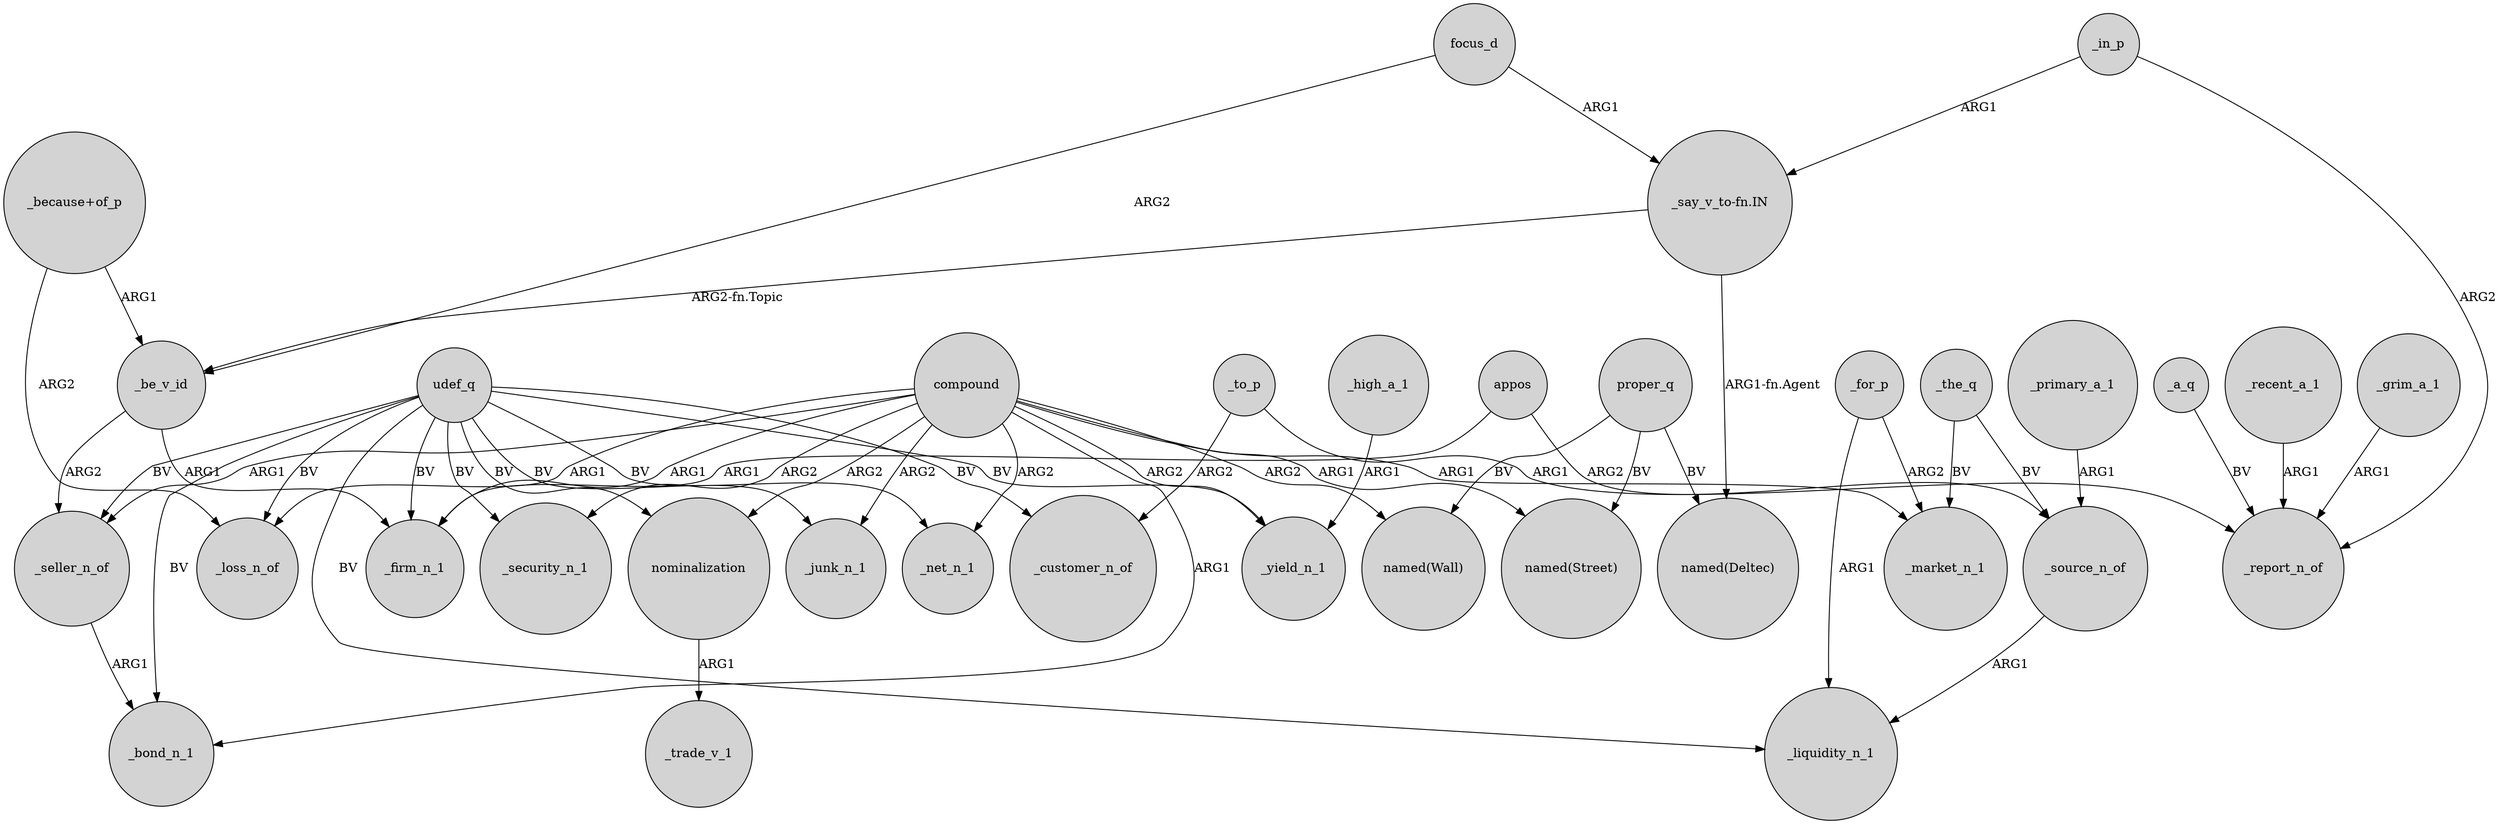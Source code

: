 digraph {
	node [shape=circle style=filled]
	focus_d -> _be_v_id [label=ARG2]
	appos -> _firm_n_1 [label=ARG1]
	_a_q -> _report_n_of [label=BV]
	"_because+of_p" -> _loss_n_of [label=ARG2]
	_in_p -> "_say_v_to-fn.IN" [label=ARG1]
	compound -> "named(Street)" [label=ARG1]
	proper_q -> "named(Wall)" [label=BV]
	_in_p -> _report_n_of [label=ARG2]
	_be_v_id -> _seller_n_of [label=ARG2]
	compound -> _security_n_1 [label=ARG2]
	compound -> _bond_n_1 [label=ARG1]
	_source_n_of -> _liquidity_n_1 [label=ARG1]
	udef_q -> _firm_n_1 [label=BV]
	_recent_a_1 -> _report_n_of [label=ARG1]
	proper_q -> "named(Deltec)" [label=BV]
	_seller_n_of -> _bond_n_1 [label=ARG1]
	compound -> nominalization [label=ARG2]
	compound -> _junk_n_1 [label=ARG2]
	appos -> _source_n_of [label=ARG2]
	nominalization -> _trade_v_1 [label=ARG1]
	udef_q -> _seller_n_of [label=BV]
	"_because+of_p" -> _be_v_id [label=ARG1]
	"_say_v_to-fn.IN" -> "named(Deltec)" [label="ARG1-fn.Agent"]
	focus_d -> "_say_v_to-fn.IN" [label=ARG1]
	"_say_v_to-fn.IN" -> _be_v_id [label="ARG2-fn.Topic"]
	_to_p -> _report_n_of [label=ARG1]
	proper_q -> "named(Street)" [label=BV]
	udef_q -> _junk_n_1 [label=BV]
	udef_q -> _bond_n_1 [label=BV]
	compound -> "named(Wall)" [label=ARG2]
	compound -> _net_n_1 [label=ARG2]
	udef_q -> _customer_n_of [label=BV]
	compound -> _seller_n_of [label=ARG1]
	compound -> _firm_n_1 [label=ARG1]
	_high_a_1 -> _yield_n_1 [label=ARG1]
	_be_v_id -> _firm_n_1 [label=ARG1]
	udef_q -> nominalization [label=BV]
	_for_p -> _market_n_1 [label=ARG2]
	_the_q -> _source_n_of [label=BV]
	udef_q -> _net_n_1 [label=BV]
	udef_q -> _liquidity_n_1 [label=BV]
	_for_p -> _liquidity_n_1 [label=ARG1]
	compound -> _loss_n_of [label=ARG1]
	_grim_a_1 -> _report_n_of [label=ARG1]
	_to_p -> _customer_n_of [label=ARG2]
	compound -> _market_n_1 [label=ARG1]
	_the_q -> _market_n_1 [label=BV]
	compound -> _yield_n_1 [label=ARG2]
	udef_q -> _yield_n_1 [label=BV]
	udef_q -> _loss_n_of [label=BV]
	_primary_a_1 -> _source_n_of [label=ARG1]
	udef_q -> _security_n_1 [label=BV]
}
